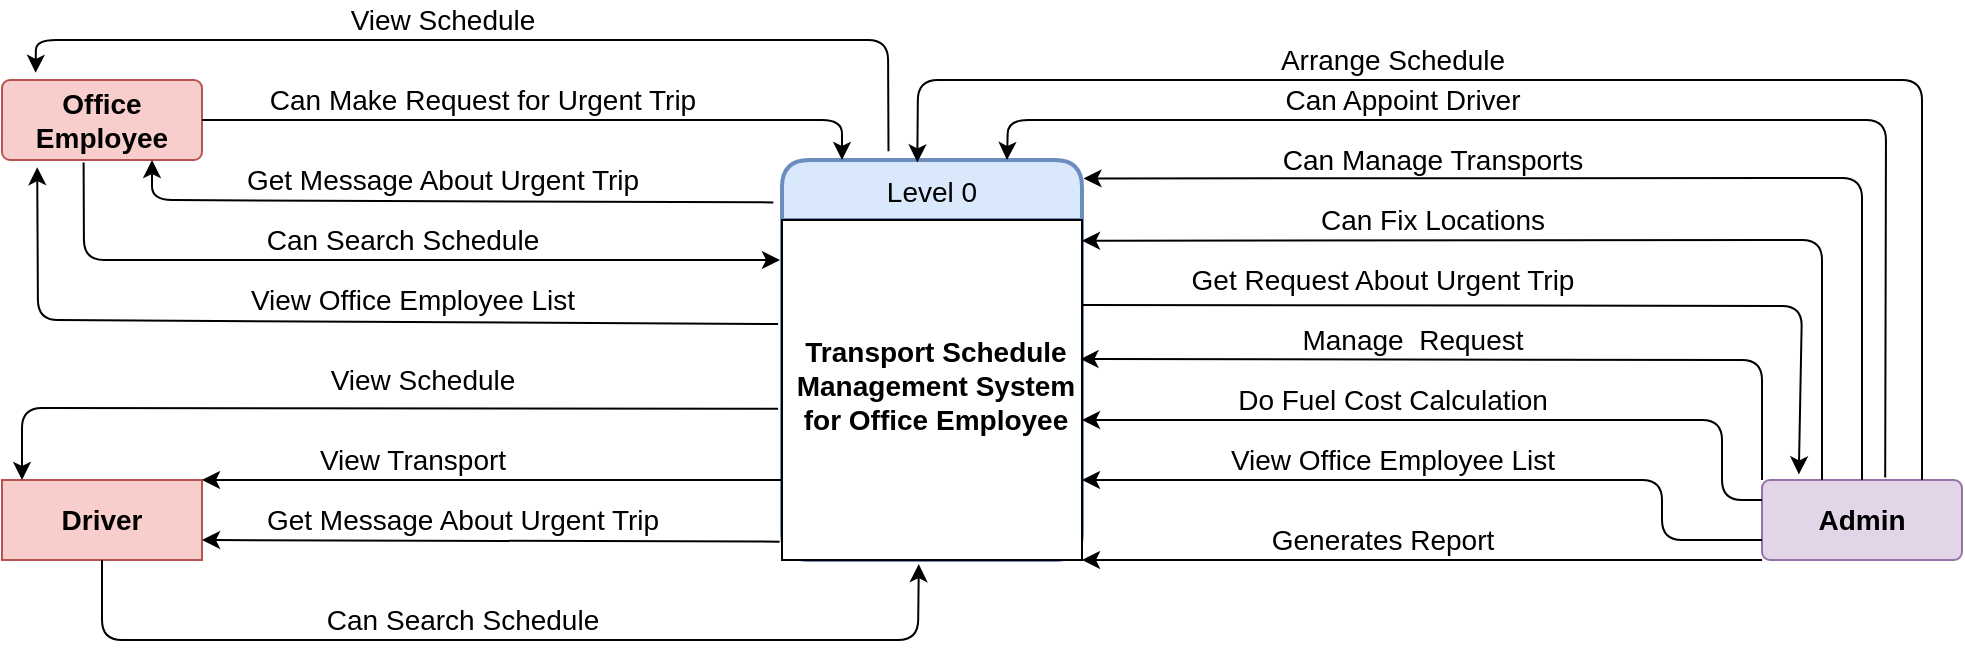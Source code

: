 <mxfile version="15.3.3" type="github">
  <diagram id="MAaFVeC6H0J-vM4f-zfk" name="Page-1">
    <mxGraphModel dx="1488" dy="605" grid="0" gridSize="10" guides="1" tooltips="1" connect="1" arrows="1" fold="1" page="1" pageScale="1" pageWidth="1169" pageHeight="827" math="0" shadow="0">
      <root>
        <mxCell id="0" />
        <mxCell id="1" parent="0" />
        <mxCell id="Z31YwW47jr1Y_mebFR8F-1" value="Level 0" style="swimlane;childLayout=stackLayout;horizontal=1;startSize=30;horizontalStack=0;rounded=1;fontSize=14;fontStyle=0;strokeWidth=2;resizeParent=0;resizeLast=1;shadow=0;dashed=0;align=center;hachureGap=4;pointerEvents=0;fillColor=#dae8fc;strokeColor=#6c8ebf;" vertex="1" parent="1">
          <mxGeometry x="530" y="360" width="150" height="200" as="geometry" />
        </mxCell>
        <mxCell id="Z31YwW47jr1Y_mebFR8F-2" value="&#xa;&#xa;&#xa;Transport Schedule &#xa;Management System &#xa;for Office Employee" style="align=center;spacingLeft=4;fontSize=14;verticalAlign=top;resizable=0;rotatable=0;part=1;fontStyle=1" vertex="1" parent="Z31YwW47jr1Y_mebFR8F-1">
          <mxGeometry y="30" width="150" height="170" as="geometry" />
        </mxCell>
        <mxCell id="Z31YwW47jr1Y_mebFR8F-4" value="&lt;b&gt;Admin&lt;/b&gt;" style="rounded=1;arcSize=10;whiteSpace=wrap;html=1;align=center;hachureGap=4;pointerEvents=0;fontSize=14;fillColor=#e1d5e7;strokeColor=#9673a6;" vertex="1" parent="1">
          <mxGeometry x="1020" y="520" width="100" height="40" as="geometry" />
        </mxCell>
        <mxCell id="Z31YwW47jr1Y_mebFR8F-5" value="&lt;b&gt;Driver&lt;/b&gt;" style="whiteSpace=wrap;html=1;align=center;hachureGap=4;pointerEvents=0;fontSize=14;fillColor=#f8cecc;strokeColor=#b85450;" vertex="1" parent="1">
          <mxGeometry x="140" y="520" width="100" height="40" as="geometry" />
        </mxCell>
        <mxCell id="Z31YwW47jr1Y_mebFR8F-6" value="&lt;b&gt;Office Employee&lt;/b&gt;" style="rounded=1;arcSize=10;whiteSpace=wrap;html=1;align=center;hachureGap=4;pointerEvents=0;fontSize=14;fillColor=#f8cecc;strokeColor=#b85450;" vertex="1" parent="1">
          <mxGeometry x="140" y="320" width="100" height="40" as="geometry" />
        </mxCell>
        <mxCell id="Z31YwW47jr1Y_mebFR8F-7" value="" style="endArrow=classic;html=1;fontSize=14;sourcePerimeterSpacing=8;targetPerimeterSpacing=8;entryX=0.451;entryY=0.006;entryDx=0;entryDy=0;entryPerimeter=0;" edge="1" parent="1" target="Z31YwW47jr1Y_mebFR8F-1">
          <mxGeometry width="50" height="50" relative="1" as="geometry">
            <mxPoint x="1100" y="520" as="sourcePoint" />
            <mxPoint x="640" y="400" as="targetPoint" />
            <Array as="points">
              <mxPoint x="1100" y="320" />
              <mxPoint x="598" y="320" />
            </Array>
          </mxGeometry>
        </mxCell>
        <mxCell id="Z31YwW47jr1Y_mebFR8F-8" value="Arrange Schedule" style="text;html=1;align=center;verticalAlign=middle;resizable=0;points=[];autosize=1;strokeColor=none;fillColor=none;fontSize=14;" vertex="1" parent="1">
          <mxGeometry x="770" y="300" width="130" height="20" as="geometry" />
        </mxCell>
        <mxCell id="Z31YwW47jr1Y_mebFR8F-9" value="" style="endArrow=classic;html=1;fontSize=14;sourcePerimeterSpacing=8;targetPerimeterSpacing=8;exitX=0.616;exitY=-0.03;exitDx=0;exitDy=0;exitPerimeter=0;entryX=0.75;entryY=0;entryDx=0;entryDy=0;" edge="1" parent="1" source="Z31YwW47jr1Y_mebFR8F-4" target="Z31YwW47jr1Y_mebFR8F-1">
          <mxGeometry width="50" height="50" relative="1" as="geometry">
            <mxPoint x="800" y="450" as="sourcePoint" />
            <mxPoint x="850" y="400" as="targetPoint" />
            <Array as="points">
              <mxPoint x="1082" y="340" />
              <mxPoint x="643" y="340" />
            </Array>
          </mxGeometry>
        </mxCell>
        <mxCell id="Z31YwW47jr1Y_mebFR8F-10" value="&lt;span style=&quot;font-style: normal&quot;&gt;Can Appoint Driver&lt;/span&gt;" style="edgeLabel;html=1;align=center;verticalAlign=middle;resizable=0;points=[];fontSize=14;fontStyle=2" vertex="1" connectable="0" parent="Z31YwW47jr1Y_mebFR8F-9">
          <mxGeometry x="0.499" y="-4" relative="1" as="geometry">
            <mxPoint x="57" y="-6" as="offset" />
          </mxGeometry>
        </mxCell>
        <mxCell id="Z31YwW47jr1Y_mebFR8F-11" value="" style="endArrow=classic;html=1;fontSize=14;sourcePerimeterSpacing=8;targetPerimeterSpacing=8;exitX=0.5;exitY=0;exitDx=0;exitDy=0;entryX=1.005;entryY=0.046;entryDx=0;entryDy=0;entryPerimeter=0;" edge="1" parent="1" source="Z31YwW47jr1Y_mebFR8F-4" target="Z31YwW47jr1Y_mebFR8F-1">
          <mxGeometry width="50" height="50" relative="1" as="geometry">
            <mxPoint x="800" y="450" as="sourcePoint" />
            <mxPoint x="670" y="357" as="targetPoint" />
            <Array as="points">
              <mxPoint x="1070" y="369" />
            </Array>
          </mxGeometry>
        </mxCell>
        <mxCell id="Z31YwW47jr1Y_mebFR8F-12" value="Can Manage Transports" style="text;html=1;align=center;verticalAlign=middle;resizable=0;points=[];autosize=1;strokeColor=none;fillColor=none;fontSize=14;" vertex="1" parent="1">
          <mxGeometry x="770" y="350" width="170" height="20" as="geometry" />
        </mxCell>
        <mxCell id="Z31YwW47jr1Y_mebFR8F-14" value="" style="endArrow=classic;html=1;fontSize=14;sourcePerimeterSpacing=8;targetPerimeterSpacing=8;entryX=1;entryY=0.061;entryDx=0;entryDy=0;entryPerimeter=0;" edge="1" parent="1" target="Z31YwW47jr1Y_mebFR8F-2">
          <mxGeometry width="50" height="50" relative="1" as="geometry">
            <mxPoint x="1050" y="520" as="sourcePoint" />
            <mxPoint x="850" y="500" as="targetPoint" />
            <Array as="points">
              <mxPoint x="1050" y="400" />
            </Array>
          </mxGeometry>
        </mxCell>
        <mxCell id="Z31YwW47jr1Y_mebFR8F-15" value="Can Fix Locations" style="text;html=1;align=center;verticalAlign=middle;resizable=0;points=[];autosize=1;strokeColor=none;fillColor=none;fontSize=14;" vertex="1" parent="1">
          <mxGeometry x="790" y="380" width="130" height="20" as="geometry" />
        </mxCell>
        <mxCell id="Z31YwW47jr1Y_mebFR8F-16" value="" style="endArrow=classic;html=1;fontSize=14;sourcePerimeterSpacing=8;targetPerimeterSpacing=8;entryX=0.184;entryY=-0.07;entryDx=0;entryDy=0;exitX=1;exitY=0.25;exitDx=0;exitDy=0;entryPerimeter=0;" edge="1" parent="1" source="Z31YwW47jr1Y_mebFR8F-2" target="Z31YwW47jr1Y_mebFR8F-4">
          <mxGeometry width="50" height="50" relative="1" as="geometry">
            <mxPoint x="960" y="500" as="sourcePoint" />
            <mxPoint x="850" y="500" as="targetPoint" />
            <Array as="points">
              <mxPoint x="1040" y="433" />
            </Array>
          </mxGeometry>
        </mxCell>
        <mxCell id="Z31YwW47jr1Y_mebFR8F-17" value="Get Request About Urgent Trip" style="text;html=1;align=center;verticalAlign=middle;resizable=0;points=[];autosize=1;strokeColor=none;fillColor=none;fontSize=14;" vertex="1" parent="1">
          <mxGeometry x="725" y="410" width="210" height="20" as="geometry" />
        </mxCell>
        <mxCell id="Z31YwW47jr1Y_mebFR8F-18" value="" style="endArrow=classic;html=1;fontSize=14;sourcePerimeterSpacing=8;targetPerimeterSpacing=8;exitX=0;exitY=0;exitDx=0;exitDy=0;entryX=0.995;entryY=0.409;entryDx=0;entryDy=0;entryPerimeter=0;" edge="1" parent="1" source="Z31YwW47jr1Y_mebFR8F-4" target="Z31YwW47jr1Y_mebFR8F-2">
          <mxGeometry width="50" height="50" relative="1" as="geometry">
            <mxPoint x="800" y="550" as="sourcePoint" />
            <mxPoint x="850" y="500" as="targetPoint" />
            <Array as="points">
              <mxPoint x="1020" y="460" />
            </Array>
          </mxGeometry>
        </mxCell>
        <mxCell id="Z31YwW47jr1Y_mebFR8F-19" value="Manage&amp;nbsp; Request" style="text;html=1;align=center;verticalAlign=middle;resizable=0;points=[];autosize=1;strokeColor=none;fillColor=none;fontSize=14;" vertex="1" parent="1">
          <mxGeometry x="780" y="440" width="130" height="20" as="geometry" />
        </mxCell>
        <mxCell id="Z31YwW47jr1Y_mebFR8F-20" value="" style="endArrow=classic;html=1;fontSize=14;sourcePerimeterSpacing=8;targetPerimeterSpacing=8;exitX=0;exitY=0.25;exitDx=0;exitDy=0;entryX=1;entryY=0.588;entryDx=0;entryDy=0;entryPerimeter=0;" edge="1" parent="1" source="Z31YwW47jr1Y_mebFR8F-4" target="Z31YwW47jr1Y_mebFR8F-2">
          <mxGeometry width="50" height="50" relative="1" as="geometry">
            <mxPoint x="800" y="550" as="sourcePoint" />
            <mxPoint x="850" y="500" as="targetPoint" />
            <Array as="points">
              <mxPoint x="1000" y="530" />
              <mxPoint x="1000" y="490" />
            </Array>
          </mxGeometry>
        </mxCell>
        <mxCell id="Z31YwW47jr1Y_mebFR8F-21" value="Do Fuel Cost Calculation" style="text;html=1;align=center;verticalAlign=middle;resizable=0;points=[];autosize=1;strokeColor=none;fillColor=none;fontSize=14;" vertex="1" parent="1">
          <mxGeometry x="750" y="470" width="170" height="20" as="geometry" />
        </mxCell>
        <mxCell id="Z31YwW47jr1Y_mebFR8F-22" value="" style="endArrow=classic;html=1;fontSize=14;sourcePerimeterSpacing=8;targetPerimeterSpacing=8;exitX=0;exitY=0.75;exitDx=0;exitDy=0;" edge="1" parent="1" source="Z31YwW47jr1Y_mebFR8F-4">
          <mxGeometry width="50" height="50" relative="1" as="geometry">
            <mxPoint x="800" y="550" as="sourcePoint" />
            <mxPoint x="680" y="520" as="targetPoint" />
            <Array as="points">
              <mxPoint x="970" y="550" />
              <mxPoint x="970" y="520" />
            </Array>
          </mxGeometry>
        </mxCell>
        <mxCell id="Z31YwW47jr1Y_mebFR8F-23" value="View Office Employee List" style="text;html=1;align=center;verticalAlign=middle;resizable=0;points=[];autosize=1;strokeColor=none;fillColor=none;fontSize=14;" vertex="1" parent="1">
          <mxGeometry x="745" y="500" width="180" height="20" as="geometry" />
        </mxCell>
        <mxCell id="Z31YwW47jr1Y_mebFR8F-25" value="" style="endArrow=classic;html=1;fontSize=14;sourcePerimeterSpacing=8;targetPerimeterSpacing=8;exitX=0;exitY=1;exitDx=0;exitDy=0;" edge="1" parent="1" source="Z31YwW47jr1Y_mebFR8F-4">
          <mxGeometry width="50" height="50" relative="1" as="geometry">
            <mxPoint x="800" y="550" as="sourcePoint" />
            <mxPoint x="680" y="560" as="targetPoint" />
          </mxGeometry>
        </mxCell>
        <mxCell id="Z31YwW47jr1Y_mebFR8F-26" value="Generates Report" style="text;html=1;align=center;verticalAlign=middle;resizable=0;points=[];autosize=1;strokeColor=none;fillColor=none;fontSize=14;" vertex="1" parent="1">
          <mxGeometry x="765" y="540" width="130" height="20" as="geometry" />
        </mxCell>
        <mxCell id="Z31YwW47jr1Y_mebFR8F-27" value="" style="endArrow=classic;html=1;fontSize=14;sourcePerimeterSpacing=8;targetPerimeterSpacing=8;entryX=0.168;entryY=-0.09;entryDx=0;entryDy=0;entryPerimeter=0;exitX=0.355;exitY=-0.022;exitDx=0;exitDy=0;exitPerimeter=0;" edge="1" parent="1" source="Z31YwW47jr1Y_mebFR8F-1" target="Z31YwW47jr1Y_mebFR8F-6">
          <mxGeometry width="50" height="50" relative="1" as="geometry">
            <mxPoint x="310" y="450" as="sourcePoint" />
            <mxPoint x="360" y="400" as="targetPoint" />
            <Array as="points">
              <mxPoint x="583" y="300" />
              <mxPoint x="157" y="300" />
            </Array>
          </mxGeometry>
        </mxCell>
        <mxCell id="Z31YwW47jr1Y_mebFR8F-28" value="View Schedule" style="text;html=1;align=center;verticalAlign=middle;resizable=0;points=[];autosize=1;strokeColor=none;fillColor=none;fontSize=14;" vertex="1" parent="1">
          <mxGeometry x="305" y="280" width="110" height="20" as="geometry" />
        </mxCell>
        <mxCell id="Z31YwW47jr1Y_mebFR8F-30" value="" style="endArrow=classic;html=1;fontSize=14;sourcePerimeterSpacing=8;targetPerimeterSpacing=8;exitX=1;exitY=0.5;exitDx=0;exitDy=0;" edge="1" parent="1" source="Z31YwW47jr1Y_mebFR8F-6">
          <mxGeometry width="50" height="50" relative="1" as="geometry">
            <mxPoint x="310" y="450" as="sourcePoint" />
            <mxPoint x="560" y="360" as="targetPoint" />
            <Array as="points">
              <mxPoint x="560" y="340" />
            </Array>
          </mxGeometry>
        </mxCell>
        <mxCell id="Z31YwW47jr1Y_mebFR8F-31" value="Can Make Request for Urgent Trip" style="text;html=1;align=center;verticalAlign=middle;resizable=0;points=[];autosize=1;strokeColor=none;fillColor=none;fontSize=14;" vertex="1" parent="1">
          <mxGeometry x="265" y="320" width="230" height="20" as="geometry" />
        </mxCell>
        <mxCell id="Z31YwW47jr1Y_mebFR8F-32" value="" style="endArrow=classic;html=1;fontSize=14;sourcePerimeterSpacing=8;targetPerimeterSpacing=8;exitX=-0.029;exitY=0.106;exitDx=0;exitDy=0;entryX=0.75;entryY=1;entryDx=0;entryDy=0;exitPerimeter=0;" edge="1" parent="1" source="Z31YwW47jr1Y_mebFR8F-1" target="Z31YwW47jr1Y_mebFR8F-6">
          <mxGeometry width="50" height="50" relative="1" as="geometry">
            <mxPoint x="310" y="450" as="sourcePoint" />
            <mxPoint x="360" y="400" as="targetPoint" />
            <Array as="points">
              <mxPoint x="215" y="380" />
            </Array>
          </mxGeometry>
        </mxCell>
        <mxCell id="Z31YwW47jr1Y_mebFR8F-33" value="Get Message About Urgent Trip" style="text;html=1;align=center;verticalAlign=middle;resizable=0;points=[];autosize=1;strokeColor=none;fillColor=none;fontSize=14;" vertex="1" parent="1">
          <mxGeometry x="255" y="360" width="210" height="20" as="geometry" />
        </mxCell>
        <mxCell id="Z31YwW47jr1Y_mebFR8F-34" value="" style="endArrow=classic;html=1;fontSize=14;sourcePerimeterSpacing=8;targetPerimeterSpacing=8;exitX=0.408;exitY=1.03;exitDx=0;exitDy=0;exitPerimeter=0;" edge="1" parent="1" source="Z31YwW47jr1Y_mebFR8F-6">
          <mxGeometry width="50" height="50" relative="1" as="geometry">
            <mxPoint x="310" y="450" as="sourcePoint" />
            <mxPoint x="529" y="410" as="targetPoint" />
            <Array as="points">
              <mxPoint x="181" y="410" />
            </Array>
          </mxGeometry>
        </mxCell>
        <mxCell id="Z31YwW47jr1Y_mebFR8F-35" value="Can Search Schedule" style="text;html=1;align=center;verticalAlign=middle;resizable=0;points=[];autosize=1;strokeColor=none;fillColor=none;fontSize=14;" vertex="1" parent="1">
          <mxGeometry x="265" y="390" width="150" height="20" as="geometry" />
        </mxCell>
        <mxCell id="Z31YwW47jr1Y_mebFR8F-36" value="" style="endArrow=classic;html=1;fontSize=14;sourcePerimeterSpacing=8;targetPerimeterSpacing=8;exitX=-0.013;exitY=0.306;exitDx=0;exitDy=0;exitPerimeter=0;entryX=0.176;entryY=1.09;entryDx=0;entryDy=0;entryPerimeter=0;" edge="1" parent="1" source="Z31YwW47jr1Y_mebFR8F-2" target="Z31YwW47jr1Y_mebFR8F-6">
          <mxGeometry width="50" height="50" relative="1" as="geometry">
            <mxPoint x="310" y="450" as="sourcePoint" />
            <mxPoint x="360" y="400" as="targetPoint" />
            <Array as="points">
              <mxPoint x="158" y="440" />
            </Array>
          </mxGeometry>
        </mxCell>
        <mxCell id="Z31YwW47jr1Y_mebFR8F-37" value="View Office Employee List" style="text;html=1;align=center;verticalAlign=middle;resizable=0;points=[];autosize=1;strokeColor=none;fillColor=none;fontSize=14;" vertex="1" parent="1">
          <mxGeometry x="255" y="420" width="180" height="20" as="geometry" />
        </mxCell>
        <mxCell id="Z31YwW47jr1Y_mebFR8F-38" value="" style="endArrow=classic;html=1;fontSize=14;sourcePerimeterSpacing=8;targetPerimeterSpacing=8;exitX=-0.013;exitY=0.555;exitDx=0;exitDy=0;exitPerimeter=0;" edge="1" parent="1" source="Z31YwW47jr1Y_mebFR8F-2">
          <mxGeometry width="50" height="50" relative="1" as="geometry">
            <mxPoint x="310" y="650" as="sourcePoint" />
            <mxPoint x="150" y="520" as="targetPoint" />
            <Array as="points">
              <mxPoint x="150" y="484" />
            </Array>
          </mxGeometry>
        </mxCell>
        <mxCell id="Z31YwW47jr1Y_mebFR8F-39" value="View Schedule" style="text;html=1;align=center;verticalAlign=middle;resizable=0;points=[];autosize=1;strokeColor=none;fillColor=none;fontSize=14;" vertex="1" parent="1">
          <mxGeometry x="295" y="460" width="110" height="20" as="geometry" />
        </mxCell>
        <mxCell id="Z31YwW47jr1Y_mebFR8F-40" value="" style="endArrow=classic;html=1;fontSize=14;sourcePerimeterSpacing=8;targetPerimeterSpacing=8;" edge="1" parent="1">
          <mxGeometry width="50" height="50" relative="1" as="geometry">
            <mxPoint x="530" y="520" as="sourcePoint" />
            <mxPoint x="240" y="520" as="targetPoint" />
            <Array as="points">
              <mxPoint x="370" y="520" />
            </Array>
          </mxGeometry>
        </mxCell>
        <mxCell id="Z31YwW47jr1Y_mebFR8F-41" value="View Transport" style="text;html=1;align=center;verticalAlign=middle;resizable=0;points=[];autosize=1;strokeColor=none;fillColor=none;fontSize=14;" vertex="1" parent="1">
          <mxGeometry x="290" y="500" width="110" height="20" as="geometry" />
        </mxCell>
        <mxCell id="Z31YwW47jr1Y_mebFR8F-42" value="" style="endArrow=classic;html=1;fontSize=14;sourcePerimeterSpacing=8;targetPerimeterSpacing=8;exitX=-0.008;exitY=0.946;exitDx=0;exitDy=0;exitPerimeter=0;entryX=1;entryY=0.75;entryDx=0;entryDy=0;" edge="1" parent="1" source="Z31YwW47jr1Y_mebFR8F-2" target="Z31YwW47jr1Y_mebFR8F-5">
          <mxGeometry width="50" height="50" relative="1" as="geometry">
            <mxPoint x="310" y="650" as="sourcePoint" />
            <mxPoint x="360" y="600" as="targetPoint" />
          </mxGeometry>
        </mxCell>
        <mxCell id="Z31YwW47jr1Y_mebFR8F-43" value="Get Message About Urgent Trip" style="text;html=1;align=center;verticalAlign=middle;resizable=0;points=[];autosize=1;strokeColor=none;fillColor=none;fontSize=14;" vertex="1" parent="1">
          <mxGeometry x="265" y="530" width="210" height="20" as="geometry" />
        </mxCell>
        <mxCell id="Z31YwW47jr1Y_mebFR8F-44" value="" style="endArrow=classic;html=1;fontSize=14;sourcePerimeterSpacing=8;targetPerimeterSpacing=8;exitX=0.5;exitY=1;exitDx=0;exitDy=0;entryX=0.456;entryY=1.012;entryDx=0;entryDy=0;entryPerimeter=0;" edge="1" parent="1" source="Z31YwW47jr1Y_mebFR8F-5" target="Z31YwW47jr1Y_mebFR8F-2">
          <mxGeometry width="50" height="50" relative="1" as="geometry">
            <mxPoint x="310" y="650" as="sourcePoint" />
            <mxPoint x="360" y="600" as="targetPoint" />
            <Array as="points">
              <mxPoint x="190" y="600" />
              <mxPoint x="598" y="600" />
            </Array>
          </mxGeometry>
        </mxCell>
        <mxCell id="Z31YwW47jr1Y_mebFR8F-45" value="Can Search Schedule" style="text;html=1;align=center;verticalAlign=middle;resizable=0;points=[];autosize=1;strokeColor=none;fillColor=none;fontSize=14;" vertex="1" parent="1">
          <mxGeometry x="295" y="580" width="150" height="20" as="geometry" />
        </mxCell>
      </root>
    </mxGraphModel>
  </diagram>
</mxfile>
